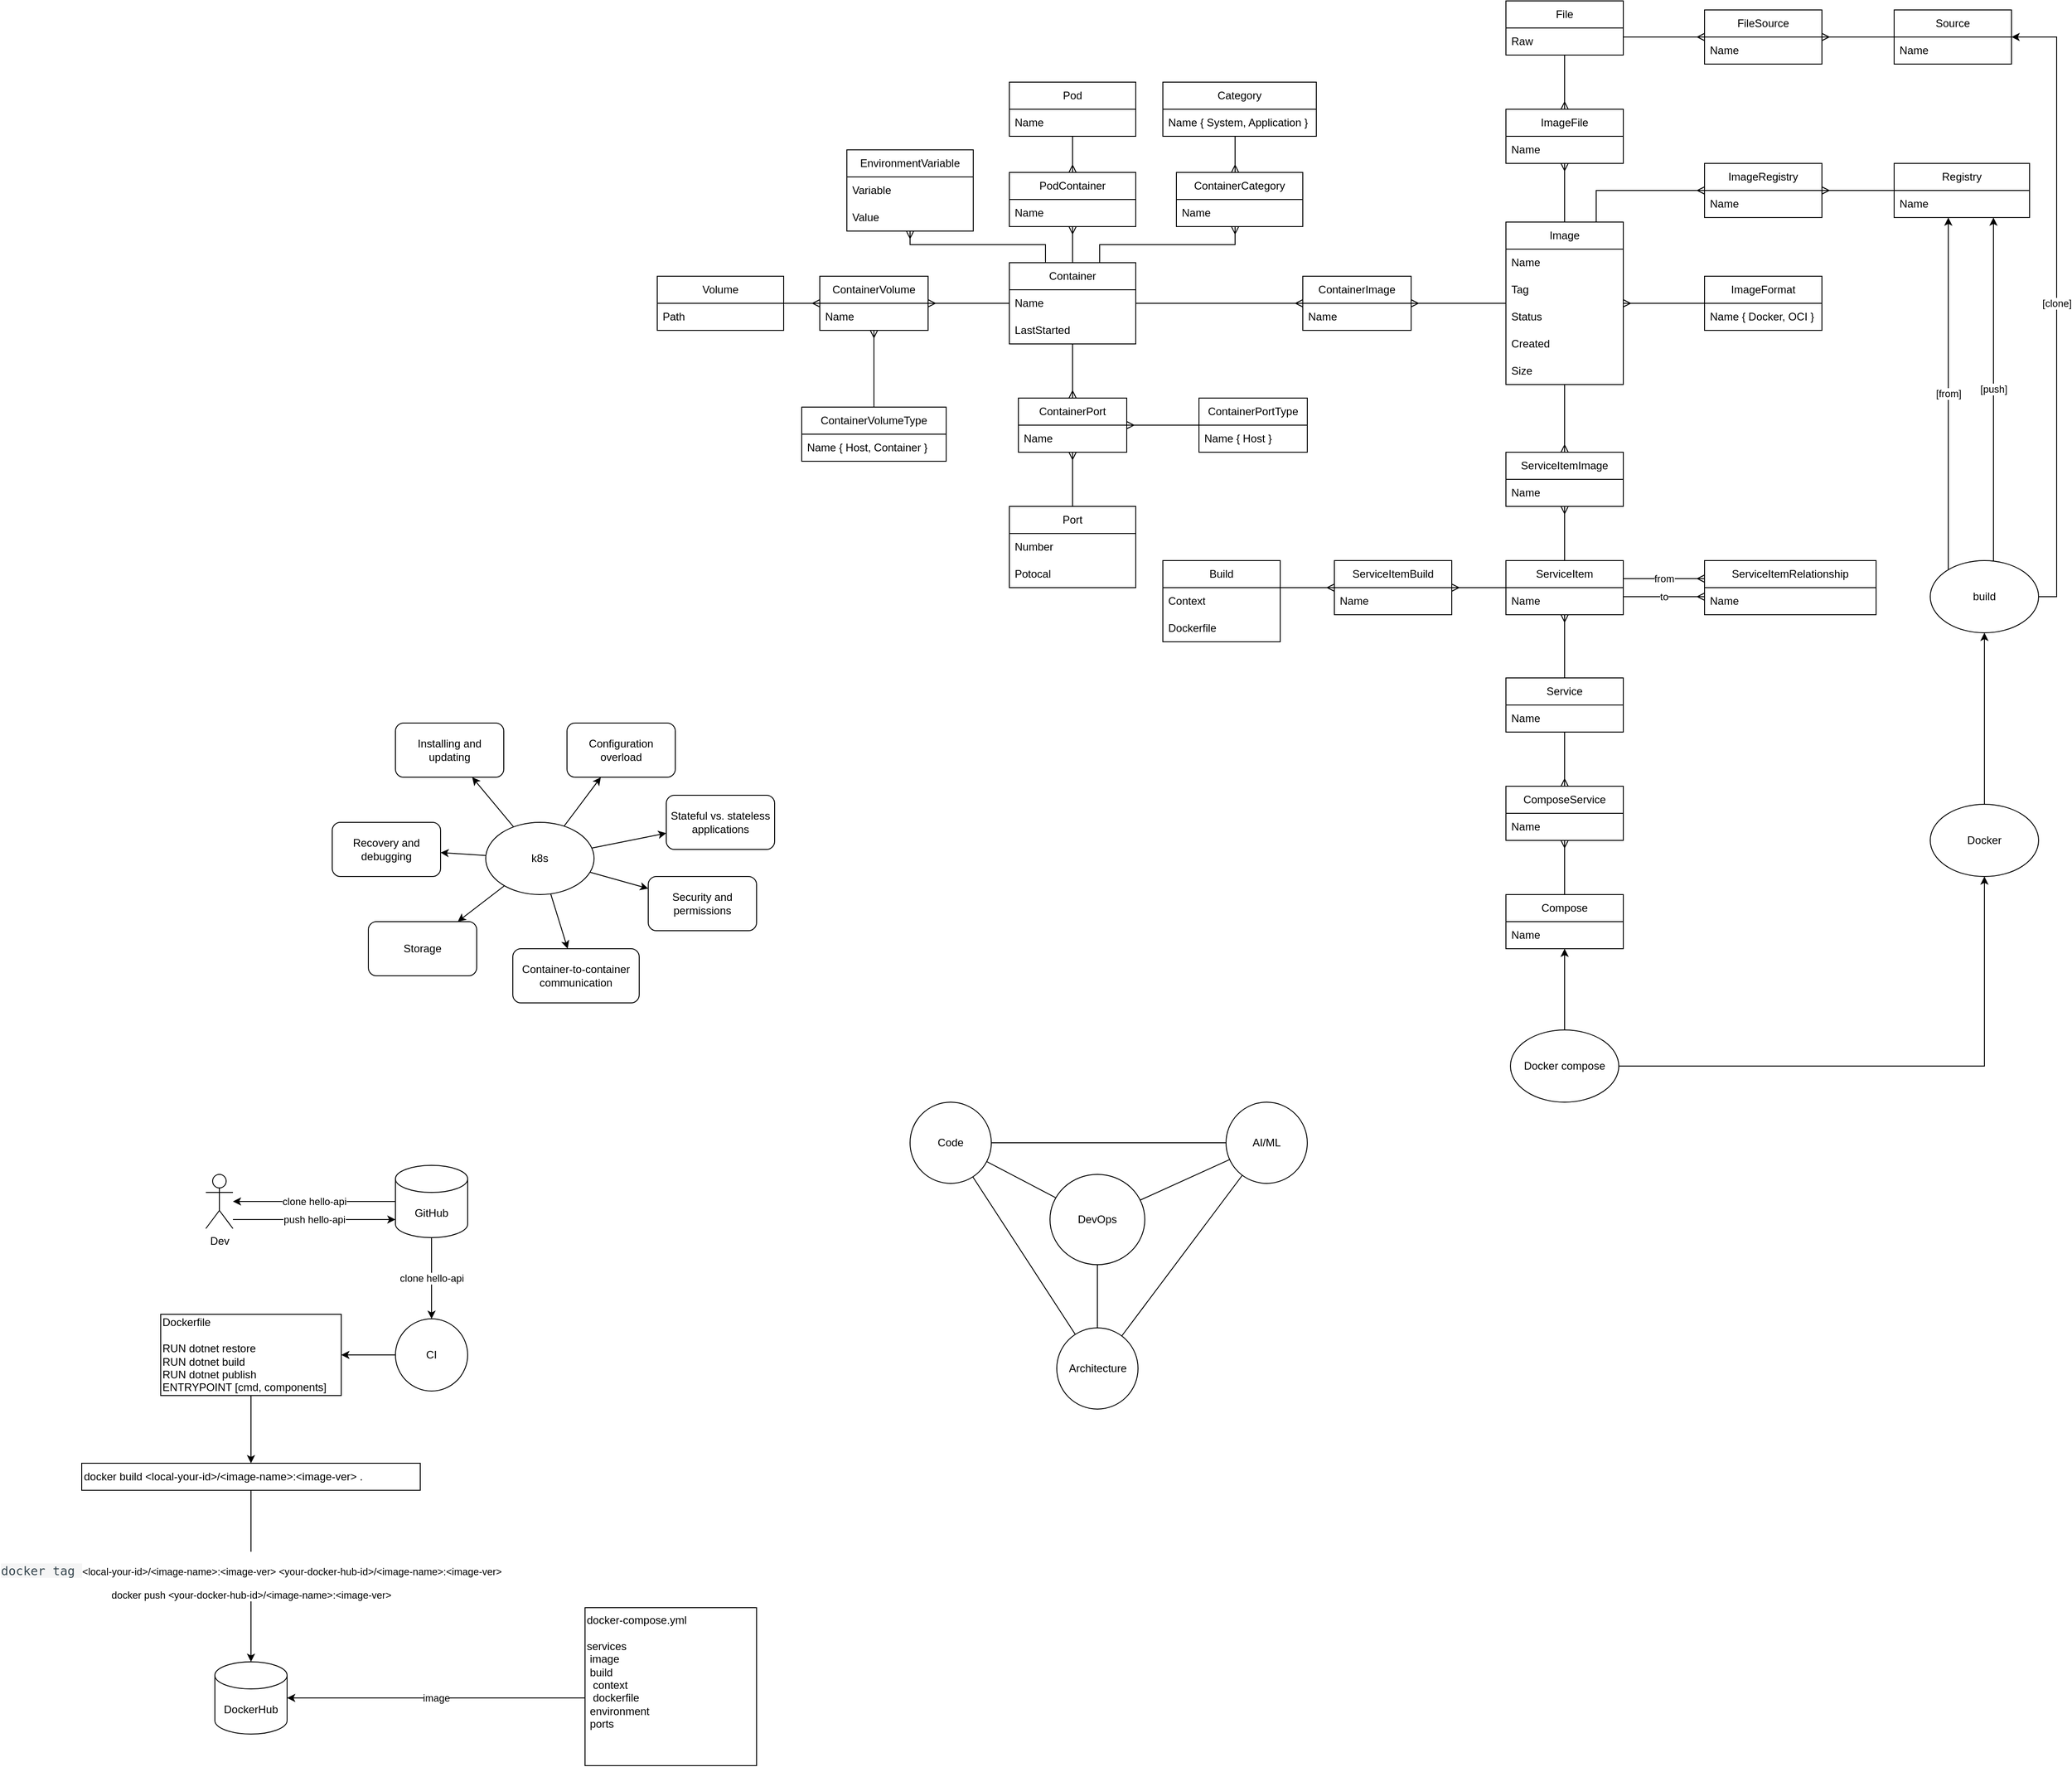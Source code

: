 <mxfile version="21.2.1" type="github">
  <diagram id="xQNse8xgCa5r1MksHwUH" name="หน้า-1">
    <mxGraphModel dx="3054" dy="723" grid="1" gridSize="10" guides="1" tooltips="1" connect="1" arrows="1" fold="1" page="1" pageScale="1" pageWidth="827" pageHeight="1169" math="0" shadow="0">
      <root>
        <mxCell id="0" />
        <mxCell id="1" parent="0" />
        <mxCell id="IYAs4d1nV_LzOTD07XO1-17" value="Pod" style="swimlane;fontStyle=0;childLayout=stackLayout;horizontal=1;startSize=30;horizontalStack=0;resizeParent=1;resizeParentMax=0;resizeLast=0;collapsible=1;marginBottom=0;whiteSpace=wrap;html=1;" parent="1" vertex="1">
          <mxGeometry x="240" y="100" width="140" height="60" as="geometry">
            <mxRectangle x="240" y="100" width="60" height="30" as="alternateBounds" />
          </mxGeometry>
        </mxCell>
        <mxCell id="IYAs4d1nV_LzOTD07XO1-18" value="Name" style="text;strokeColor=none;fillColor=none;align=left;verticalAlign=middle;spacingLeft=4;spacingRight=4;overflow=hidden;points=[[0,0.5],[1,0.5]];portConstraint=eastwest;rotatable=0;whiteSpace=wrap;html=1;" parent="IYAs4d1nV_LzOTD07XO1-17" vertex="1">
          <mxGeometry y="30" width="140" height="30" as="geometry" />
        </mxCell>
        <mxCell id="IYAs4d1nV_LzOTD07XO1-21" value="Container" style="swimlane;fontStyle=0;childLayout=stackLayout;horizontal=1;startSize=30;horizontalStack=0;resizeParent=1;resizeParentMax=0;resizeLast=0;collapsible=1;marginBottom=0;whiteSpace=wrap;html=1;" parent="1" vertex="1">
          <mxGeometry x="240" y="300" width="140" height="90" as="geometry" />
        </mxCell>
        <mxCell id="IYAs4d1nV_LzOTD07XO1-22" value="Name" style="text;strokeColor=none;fillColor=none;align=left;verticalAlign=middle;spacingLeft=4;spacingRight=4;overflow=hidden;points=[[0,0.5],[1,0.5]];portConstraint=eastwest;rotatable=0;whiteSpace=wrap;html=1;" parent="IYAs4d1nV_LzOTD07XO1-21" vertex="1">
          <mxGeometry y="30" width="140" height="30" as="geometry" />
        </mxCell>
        <mxCell id="IYAs4d1nV_LzOTD07XO1-46" value="LastStarted" style="text;strokeColor=none;fillColor=none;align=left;verticalAlign=middle;spacingLeft=4;spacingRight=4;overflow=hidden;points=[[0,0.5],[1,0.5]];portConstraint=eastwest;rotatable=0;whiteSpace=wrap;html=1;" parent="IYAs4d1nV_LzOTD07XO1-21" vertex="1">
          <mxGeometry y="60" width="140" height="30" as="geometry" />
        </mxCell>
        <mxCell id="IYAs4d1nV_LzOTD07XO1-26" value="Image" style="swimlane;fontStyle=0;childLayout=stackLayout;horizontal=1;startSize=30;horizontalStack=0;resizeParent=1;resizeParentMax=0;resizeLast=0;collapsible=1;marginBottom=0;whiteSpace=wrap;html=1;" parent="1" vertex="1">
          <mxGeometry x="790" y="255" width="130" height="180" as="geometry" />
        </mxCell>
        <mxCell id="IYAs4d1nV_LzOTD07XO1-27" value="Name" style="text;strokeColor=none;fillColor=none;align=left;verticalAlign=middle;spacingLeft=4;spacingRight=4;overflow=hidden;points=[[0,0.5],[1,0.5]];portConstraint=eastwest;rotatable=0;whiteSpace=wrap;html=1;" parent="IYAs4d1nV_LzOTD07XO1-26" vertex="1">
          <mxGeometry y="30" width="130" height="30" as="geometry" />
        </mxCell>
        <mxCell id="IYAs4d1nV_LzOTD07XO1-42" value="Tag" style="text;strokeColor=none;fillColor=none;align=left;verticalAlign=middle;spacingLeft=4;spacingRight=4;overflow=hidden;points=[[0,0.5],[1,0.5]];portConstraint=eastwest;rotatable=0;whiteSpace=wrap;html=1;" parent="IYAs4d1nV_LzOTD07XO1-26" vertex="1">
          <mxGeometry y="60" width="130" height="30" as="geometry" />
        </mxCell>
        <mxCell id="IYAs4d1nV_LzOTD07XO1-43" value="Status" style="text;strokeColor=none;fillColor=none;align=left;verticalAlign=middle;spacingLeft=4;spacingRight=4;overflow=hidden;points=[[0,0.5],[1,0.5]];portConstraint=eastwest;rotatable=0;whiteSpace=wrap;html=1;" parent="IYAs4d1nV_LzOTD07XO1-26" vertex="1">
          <mxGeometry y="90" width="130" height="30" as="geometry" />
        </mxCell>
        <mxCell id="IYAs4d1nV_LzOTD07XO1-44" value="Created" style="text;strokeColor=none;fillColor=none;align=left;verticalAlign=middle;spacingLeft=4;spacingRight=4;overflow=hidden;points=[[0,0.5],[1,0.5]];portConstraint=eastwest;rotatable=0;whiteSpace=wrap;html=1;" parent="IYAs4d1nV_LzOTD07XO1-26" vertex="1">
          <mxGeometry y="120" width="130" height="30" as="geometry" />
        </mxCell>
        <mxCell id="IYAs4d1nV_LzOTD07XO1-45" value="Size" style="text;strokeColor=none;fillColor=none;align=left;verticalAlign=middle;spacingLeft=4;spacingRight=4;overflow=hidden;points=[[0,0.5],[1,0.5]];portConstraint=eastwest;rotatable=0;whiteSpace=wrap;html=1;" parent="IYAs4d1nV_LzOTD07XO1-26" vertex="1">
          <mxGeometry y="150" width="130" height="30" as="geometry" />
        </mxCell>
        <mxCell id="IYAs4d1nV_LzOTD07XO1-35" style="edgeStyle=orthogonalEdgeStyle;rounded=0;orthogonalLoop=1;jettySize=auto;html=1;endArrow=none;endFill=0;startArrow=ERmany;startFill=0;" parent="1" source="IYAs4d1nV_LzOTD07XO1-32" target="IYAs4d1nV_LzOTD07XO1-17" edge="1">
          <mxGeometry relative="1" as="geometry" />
        </mxCell>
        <mxCell id="IYAs4d1nV_LzOTD07XO1-36" style="edgeStyle=orthogonalEdgeStyle;rounded=0;orthogonalLoop=1;jettySize=auto;html=1;endArrow=none;endFill=0;startArrow=ERmany;startFill=0;" parent="1" source="IYAs4d1nV_LzOTD07XO1-32" target="IYAs4d1nV_LzOTD07XO1-21" edge="1">
          <mxGeometry relative="1" as="geometry" />
        </mxCell>
        <mxCell id="IYAs4d1nV_LzOTD07XO1-32" value="PodContainer" style="swimlane;fontStyle=0;childLayout=stackLayout;horizontal=1;startSize=30;horizontalStack=0;resizeParent=1;resizeParentMax=0;resizeLast=0;collapsible=1;marginBottom=0;whiteSpace=wrap;html=1;" parent="1" vertex="1">
          <mxGeometry x="240" y="200" width="140" height="60" as="geometry">
            <mxRectangle x="240" y="100" width="60" height="30" as="alternateBounds" />
          </mxGeometry>
        </mxCell>
        <mxCell id="IYAs4d1nV_LzOTD07XO1-33" value="Name" style="text;strokeColor=none;fillColor=none;align=left;verticalAlign=middle;spacingLeft=4;spacingRight=4;overflow=hidden;points=[[0,0.5],[1,0.5]];portConstraint=eastwest;rotatable=0;whiteSpace=wrap;html=1;" parent="IYAs4d1nV_LzOTD07XO1-32" vertex="1">
          <mxGeometry y="30" width="140" height="30" as="geometry" />
        </mxCell>
        <mxCell id="IYAs4d1nV_LzOTD07XO1-39" style="edgeStyle=orthogonalEdgeStyle;rounded=0;orthogonalLoop=1;jettySize=auto;html=1;endArrow=none;endFill=0;startArrow=ERmany;startFill=0;" parent="1" source="IYAs4d1nV_LzOTD07XO1-37" target="IYAs4d1nV_LzOTD07XO1-21" edge="1">
          <mxGeometry relative="1" as="geometry" />
        </mxCell>
        <mxCell id="IYAs4d1nV_LzOTD07XO1-40" style="edgeStyle=orthogonalEdgeStyle;rounded=0;orthogonalLoop=1;jettySize=auto;html=1;endArrow=none;endFill=0;startArrow=ERmany;startFill=0;" parent="1" source="IYAs4d1nV_LzOTD07XO1-37" target="IYAs4d1nV_LzOTD07XO1-26" edge="1">
          <mxGeometry relative="1" as="geometry" />
        </mxCell>
        <mxCell id="IYAs4d1nV_LzOTD07XO1-37" value="ContainerImage" style="swimlane;fontStyle=0;childLayout=stackLayout;horizontal=1;startSize=30;horizontalStack=0;resizeParent=1;resizeParentMax=0;resizeLast=0;collapsible=1;marginBottom=0;whiteSpace=wrap;html=1;" parent="1" vertex="1">
          <mxGeometry x="565" y="315" width="120" height="60" as="geometry">
            <mxRectangle x="450" y="300" width="60" height="30" as="alternateBounds" />
          </mxGeometry>
        </mxCell>
        <mxCell id="IYAs4d1nV_LzOTD07XO1-38" value="Name" style="text;strokeColor=none;fillColor=none;align=left;verticalAlign=middle;spacingLeft=4;spacingRight=4;overflow=hidden;points=[[0,0.5],[1,0.5]];portConstraint=eastwest;rotatable=0;whiteSpace=wrap;html=1;" parent="IYAs4d1nV_LzOTD07XO1-37" vertex="1">
          <mxGeometry y="30" width="120" height="30" as="geometry" />
        </mxCell>
        <mxCell id="IYAs4d1nV_LzOTD07XO1-47" value="Port" style="swimlane;fontStyle=0;childLayout=stackLayout;horizontal=1;startSize=30;horizontalStack=0;resizeParent=1;resizeParentMax=0;resizeLast=0;collapsible=1;marginBottom=0;whiteSpace=wrap;html=1;" parent="1" vertex="1">
          <mxGeometry x="240" y="570" width="140" height="90" as="geometry" />
        </mxCell>
        <mxCell id="IYAs4d1nV_LzOTD07XO1-48" value="Number" style="text;strokeColor=none;fillColor=none;align=left;verticalAlign=middle;spacingLeft=4;spacingRight=4;overflow=hidden;points=[[0,0.5],[1,0.5]];portConstraint=eastwest;rotatable=0;whiteSpace=wrap;html=1;" parent="IYAs4d1nV_LzOTD07XO1-47" vertex="1">
          <mxGeometry y="30" width="140" height="30" as="geometry" />
        </mxCell>
        <mxCell id="IYAs4d1nV_LzOTD07XO1-54" value="Potocal" style="text;strokeColor=none;fillColor=none;align=left;verticalAlign=middle;spacingLeft=4;spacingRight=4;overflow=hidden;points=[[0,0.5],[1,0.5]];portConstraint=eastwest;rotatable=0;whiteSpace=wrap;html=1;" parent="IYAs4d1nV_LzOTD07XO1-47" vertex="1">
          <mxGeometry y="60" width="140" height="30" as="geometry" />
        </mxCell>
        <mxCell id="IYAs4d1nV_LzOTD07XO1-50" value="ContainerPort" style="swimlane;fontStyle=0;childLayout=stackLayout;horizontal=1;startSize=30;horizontalStack=0;resizeParent=1;resizeParentMax=0;resizeLast=0;collapsible=1;marginBottom=0;whiteSpace=wrap;html=1;" parent="1" vertex="1">
          <mxGeometry x="250" y="450" width="120" height="60" as="geometry">
            <mxRectangle x="450" y="300" width="60" height="30" as="alternateBounds" />
          </mxGeometry>
        </mxCell>
        <mxCell id="IYAs4d1nV_LzOTD07XO1-51" value="Name" style="text;strokeColor=none;fillColor=none;align=left;verticalAlign=middle;spacingLeft=4;spacingRight=4;overflow=hidden;points=[[0,0.5],[1,0.5]];portConstraint=eastwest;rotatable=0;whiteSpace=wrap;html=1;" parent="IYAs4d1nV_LzOTD07XO1-50" vertex="1">
          <mxGeometry y="30" width="120" height="30" as="geometry" />
        </mxCell>
        <mxCell id="IYAs4d1nV_LzOTD07XO1-52" style="edgeStyle=orthogonalEdgeStyle;rounded=0;orthogonalLoop=1;jettySize=auto;html=1;endArrow=none;endFill=0;startArrow=ERmany;startFill=0;exitX=0.5;exitY=0;exitDx=0;exitDy=0;" parent="1" source="IYAs4d1nV_LzOTD07XO1-50" target="IYAs4d1nV_LzOTD07XO1-21" edge="1">
          <mxGeometry relative="1" as="geometry">
            <mxPoint x="460" y="340" as="sourcePoint" />
            <mxPoint x="390" y="355" as="targetPoint" />
          </mxGeometry>
        </mxCell>
        <mxCell id="IYAs4d1nV_LzOTD07XO1-53" style="edgeStyle=orthogonalEdgeStyle;rounded=0;orthogonalLoop=1;jettySize=auto;html=1;endArrow=none;endFill=0;startArrow=ERmany;startFill=0;" parent="1" source="IYAs4d1nV_LzOTD07XO1-50" target="IYAs4d1nV_LzOTD07XO1-47" edge="1">
          <mxGeometry relative="1" as="geometry">
            <mxPoint x="320" y="460" as="sourcePoint" />
            <mxPoint x="320" y="400" as="targetPoint" />
          </mxGeometry>
        </mxCell>
        <mxCell id="IYAs4d1nV_LzOTD07XO1-55" value="ContainerPortType" style="swimlane;fontStyle=0;childLayout=stackLayout;horizontal=1;startSize=30;horizontalStack=0;resizeParent=1;resizeParentMax=0;resizeLast=0;collapsible=1;marginBottom=0;whiteSpace=wrap;html=1;" parent="1" vertex="1">
          <mxGeometry x="450" y="450" width="120" height="60" as="geometry">
            <mxRectangle x="450" y="300" width="60" height="30" as="alternateBounds" />
          </mxGeometry>
        </mxCell>
        <mxCell id="IYAs4d1nV_LzOTD07XO1-56" value="Name { Host }" style="text;strokeColor=none;fillColor=none;align=left;verticalAlign=middle;spacingLeft=4;spacingRight=4;overflow=hidden;points=[[0,0.5],[1,0.5]];portConstraint=eastwest;rotatable=0;whiteSpace=wrap;html=1;" parent="IYAs4d1nV_LzOTD07XO1-55" vertex="1">
          <mxGeometry y="30" width="120" height="30" as="geometry" />
        </mxCell>
        <mxCell id="IYAs4d1nV_LzOTD07XO1-57" style="edgeStyle=orthogonalEdgeStyle;rounded=0;orthogonalLoop=1;jettySize=auto;html=1;endArrow=none;endFill=0;startArrow=ERmany;startFill=0;" parent="1" source="IYAs4d1nV_LzOTD07XO1-50" target="IYAs4d1nV_LzOTD07XO1-55" edge="1">
          <mxGeometry relative="1" as="geometry">
            <mxPoint x="320" y="460" as="sourcePoint" />
            <mxPoint x="320" y="400" as="targetPoint" />
          </mxGeometry>
        </mxCell>
        <mxCell id="IYAs4d1nV_LzOTD07XO1-58" value="Volume" style="swimlane;fontStyle=0;childLayout=stackLayout;horizontal=1;startSize=30;horizontalStack=0;resizeParent=1;resizeParentMax=0;resizeLast=0;collapsible=1;marginBottom=0;whiteSpace=wrap;html=1;" parent="1" vertex="1">
          <mxGeometry x="-150" y="315" width="140" height="60" as="geometry" />
        </mxCell>
        <mxCell id="IYAs4d1nV_LzOTD07XO1-59" value="Path" style="text;strokeColor=none;fillColor=none;align=left;verticalAlign=middle;spacingLeft=4;spacingRight=4;overflow=hidden;points=[[0,0.5],[1,0.5]];portConstraint=eastwest;rotatable=0;whiteSpace=wrap;html=1;" parent="IYAs4d1nV_LzOTD07XO1-58" vertex="1">
          <mxGeometry y="30" width="140" height="30" as="geometry" />
        </mxCell>
        <mxCell id="IYAs4d1nV_LzOTD07XO1-61" value="ContainerVolume" style="swimlane;fontStyle=0;childLayout=stackLayout;horizontal=1;startSize=30;horizontalStack=0;resizeParent=1;resizeParentMax=0;resizeLast=0;collapsible=1;marginBottom=0;whiteSpace=wrap;html=1;" parent="1" vertex="1">
          <mxGeometry x="30" y="315" width="120" height="60" as="geometry">
            <mxRectangle x="450" y="300" width="60" height="30" as="alternateBounds" />
          </mxGeometry>
        </mxCell>
        <mxCell id="IYAs4d1nV_LzOTD07XO1-62" value="Name" style="text;strokeColor=none;fillColor=none;align=left;verticalAlign=middle;spacingLeft=4;spacingRight=4;overflow=hidden;points=[[0,0.5],[1,0.5]];portConstraint=eastwest;rotatable=0;whiteSpace=wrap;html=1;" parent="IYAs4d1nV_LzOTD07XO1-61" vertex="1">
          <mxGeometry y="30" width="120" height="30" as="geometry" />
        </mxCell>
        <mxCell id="IYAs4d1nV_LzOTD07XO1-63" style="edgeStyle=orthogonalEdgeStyle;rounded=0;orthogonalLoop=1;jettySize=auto;html=1;endArrow=none;endFill=0;startArrow=ERmany;startFill=0;" parent="1" source="IYAs4d1nV_LzOTD07XO1-61" target="IYAs4d1nV_LzOTD07XO1-21" edge="1">
          <mxGeometry relative="1" as="geometry">
            <mxPoint x="320" y="460" as="sourcePoint" />
            <mxPoint x="320" y="400" as="targetPoint" />
          </mxGeometry>
        </mxCell>
        <mxCell id="IYAs4d1nV_LzOTD07XO1-64" style="edgeStyle=orthogonalEdgeStyle;rounded=0;orthogonalLoop=1;jettySize=auto;html=1;endArrow=none;endFill=0;startArrow=ERmany;startFill=0;" parent="1" source="IYAs4d1nV_LzOTD07XO1-61" target="IYAs4d1nV_LzOTD07XO1-58" edge="1">
          <mxGeometry relative="1" as="geometry">
            <mxPoint x="160" y="355" as="sourcePoint" />
            <mxPoint x="250" y="355" as="targetPoint" />
          </mxGeometry>
        </mxCell>
        <mxCell id="IYAs4d1nV_LzOTD07XO1-65" value="ContainerVolumeType" style="swimlane;fontStyle=0;childLayout=stackLayout;horizontal=1;startSize=30;horizontalStack=0;resizeParent=1;resizeParentMax=0;resizeLast=0;collapsible=1;marginBottom=0;whiteSpace=wrap;html=1;" parent="1" vertex="1">
          <mxGeometry x="10" y="460" width="160" height="60" as="geometry">
            <mxRectangle x="450" y="300" width="60" height="30" as="alternateBounds" />
          </mxGeometry>
        </mxCell>
        <mxCell id="IYAs4d1nV_LzOTD07XO1-66" value="Name { Host, Container }" style="text;strokeColor=none;fillColor=none;align=left;verticalAlign=middle;spacingLeft=4;spacingRight=4;overflow=hidden;points=[[0,0.5],[1,0.5]];portConstraint=eastwest;rotatable=0;whiteSpace=wrap;html=1;" parent="IYAs4d1nV_LzOTD07XO1-65" vertex="1">
          <mxGeometry y="30" width="160" height="30" as="geometry" />
        </mxCell>
        <mxCell id="IYAs4d1nV_LzOTD07XO1-67" style="edgeStyle=orthogonalEdgeStyle;rounded=0;orthogonalLoop=1;jettySize=auto;html=1;endArrow=none;endFill=0;startArrow=ERmany;startFill=0;" parent="1" source="IYAs4d1nV_LzOTD07XO1-61" target="IYAs4d1nV_LzOTD07XO1-65" edge="1">
          <mxGeometry relative="1" as="geometry">
            <mxPoint x="160" y="355" as="sourcePoint" />
            <mxPoint x="250" y="355" as="targetPoint" />
          </mxGeometry>
        </mxCell>
        <mxCell id="IYAs4d1nV_LzOTD07XO1-68" value="EnvironmentVariable" style="swimlane;fontStyle=0;childLayout=stackLayout;horizontal=1;startSize=30;horizontalStack=0;resizeParent=1;resizeParentMax=0;resizeLast=0;collapsible=1;marginBottom=0;whiteSpace=wrap;html=1;" parent="1" vertex="1">
          <mxGeometry x="60" y="175" width="140" height="90" as="geometry" />
        </mxCell>
        <mxCell id="IYAs4d1nV_LzOTD07XO1-69" value="Variable" style="text;strokeColor=none;fillColor=none;align=left;verticalAlign=middle;spacingLeft=4;spacingRight=4;overflow=hidden;points=[[0,0.5],[1,0.5]];portConstraint=eastwest;rotatable=0;whiteSpace=wrap;html=1;" parent="IYAs4d1nV_LzOTD07XO1-68" vertex="1">
          <mxGeometry y="30" width="140" height="30" as="geometry" />
        </mxCell>
        <mxCell id="IYAs4d1nV_LzOTD07XO1-70" value="Value" style="text;strokeColor=none;fillColor=none;align=left;verticalAlign=middle;spacingLeft=4;spacingRight=4;overflow=hidden;points=[[0,0.5],[1,0.5]];portConstraint=eastwest;rotatable=0;whiteSpace=wrap;html=1;" parent="IYAs4d1nV_LzOTD07XO1-68" vertex="1">
          <mxGeometry y="60" width="140" height="30" as="geometry" />
        </mxCell>
        <mxCell id="IYAs4d1nV_LzOTD07XO1-71" style="edgeStyle=orthogonalEdgeStyle;rounded=0;orthogonalLoop=1;jettySize=auto;html=1;endArrow=none;endFill=0;startArrow=ERmany;startFill=0;" parent="1" source="IYAs4d1nV_LzOTD07XO1-68" target="IYAs4d1nV_LzOTD07XO1-21" edge="1">
          <mxGeometry relative="1" as="geometry">
            <mxPoint x="40" y="355" as="sourcePoint" />
            <mxPoint x="-20" y="355" as="targetPoint" />
            <Array as="points">
              <mxPoint x="130" y="280" />
              <mxPoint x="280" y="280" />
            </Array>
          </mxGeometry>
        </mxCell>
        <mxCell id="IYAs4d1nV_LzOTD07XO1-72" value="ImageFormat" style="swimlane;fontStyle=0;childLayout=stackLayout;horizontal=1;startSize=30;horizontalStack=0;resizeParent=1;resizeParentMax=0;resizeLast=0;collapsible=1;marginBottom=0;whiteSpace=wrap;html=1;" parent="1" vertex="1">
          <mxGeometry x="1010" y="315" width="130" height="60" as="geometry" />
        </mxCell>
        <mxCell id="IYAs4d1nV_LzOTD07XO1-73" value="Name { Docker, OCI }" style="text;strokeColor=none;fillColor=none;align=left;verticalAlign=middle;spacingLeft=4;spacingRight=4;overflow=hidden;points=[[0,0.5],[1,0.5]];portConstraint=eastwest;rotatable=0;whiteSpace=wrap;html=1;" parent="IYAs4d1nV_LzOTD07XO1-72" vertex="1">
          <mxGeometry y="30" width="130" height="30" as="geometry" />
        </mxCell>
        <mxCell id="IYAs4d1nV_LzOTD07XO1-78" style="edgeStyle=orthogonalEdgeStyle;rounded=0;orthogonalLoop=1;jettySize=auto;html=1;endArrow=none;endFill=0;startArrow=ERmany;startFill=0;" parent="1" source="IYAs4d1nV_LzOTD07XO1-26" target="IYAs4d1nV_LzOTD07XO1-72" edge="1">
          <mxGeometry relative="1" as="geometry">
            <mxPoint x="730" y="355" as="sourcePoint" />
            <mxPoint x="830" y="355" as="targetPoint" />
          </mxGeometry>
        </mxCell>
        <mxCell id="IYAs4d1nV_LzOTD07XO1-79" value="File" style="swimlane;fontStyle=0;childLayout=stackLayout;horizontal=1;startSize=30;horizontalStack=0;resizeParent=1;resizeParentMax=0;resizeLast=0;collapsible=1;marginBottom=0;whiteSpace=wrap;html=1;" parent="1" vertex="1">
          <mxGeometry x="790" y="10" width="130" height="60" as="geometry" />
        </mxCell>
        <mxCell id="IYAs4d1nV_LzOTD07XO1-80" value="Raw" style="text;strokeColor=none;fillColor=none;align=left;verticalAlign=middle;spacingLeft=4;spacingRight=4;overflow=hidden;points=[[0,0.5],[1,0.5]];portConstraint=eastwest;rotatable=0;whiteSpace=wrap;html=1;" parent="IYAs4d1nV_LzOTD07XO1-79" vertex="1">
          <mxGeometry y="30" width="130" height="30" as="geometry" />
        </mxCell>
        <mxCell id="IYAs4d1nV_LzOTD07XO1-85" value="ImageFile" style="swimlane;fontStyle=0;childLayout=stackLayout;horizontal=1;startSize=30;horizontalStack=0;resizeParent=1;resizeParentMax=0;resizeLast=0;collapsible=1;marginBottom=0;whiteSpace=wrap;html=1;" parent="1" vertex="1">
          <mxGeometry x="790" y="130" width="130" height="60" as="geometry" />
        </mxCell>
        <mxCell id="IYAs4d1nV_LzOTD07XO1-86" value="Name" style="text;strokeColor=none;fillColor=none;align=left;verticalAlign=middle;spacingLeft=4;spacingRight=4;overflow=hidden;points=[[0,0.5],[1,0.5]];portConstraint=eastwest;rotatable=0;whiteSpace=wrap;html=1;" parent="IYAs4d1nV_LzOTD07XO1-85" vertex="1">
          <mxGeometry y="30" width="130" height="30" as="geometry" />
        </mxCell>
        <mxCell id="IYAs4d1nV_LzOTD07XO1-87" style="edgeStyle=orthogonalEdgeStyle;rounded=0;orthogonalLoop=1;jettySize=auto;html=1;endArrow=none;endFill=0;startArrow=ERmany;startFill=0;" parent="1" source="IYAs4d1nV_LzOTD07XO1-85" target="IYAs4d1nV_LzOTD07XO1-26" edge="1">
          <mxGeometry relative="1" as="geometry">
            <mxPoint x="930" y="355" as="sourcePoint" />
            <mxPoint x="1020" y="355" as="targetPoint" />
          </mxGeometry>
        </mxCell>
        <mxCell id="IYAs4d1nV_LzOTD07XO1-89" style="edgeStyle=orthogonalEdgeStyle;rounded=0;orthogonalLoop=1;jettySize=auto;html=1;endArrow=none;endFill=0;startArrow=ERmany;startFill=0;" parent="1" source="IYAs4d1nV_LzOTD07XO1-85" target="IYAs4d1nV_LzOTD07XO1-79" edge="1">
          <mxGeometry relative="1" as="geometry">
            <mxPoint x="865" y="200" as="sourcePoint" />
            <mxPoint x="865" y="265" as="targetPoint" />
          </mxGeometry>
        </mxCell>
        <mxCell id="IYAs4d1nV_LzOTD07XO1-90" value="Registry" style="swimlane;fontStyle=0;childLayout=stackLayout;horizontal=1;startSize=30;horizontalStack=0;resizeParent=1;resizeParentMax=0;resizeLast=0;collapsible=1;marginBottom=0;whiteSpace=wrap;html=1;" parent="1" vertex="1">
          <mxGeometry x="1220" y="190" width="150" height="60" as="geometry" />
        </mxCell>
        <mxCell id="IYAs4d1nV_LzOTD07XO1-91" value="Name" style="text;strokeColor=none;fillColor=none;align=left;verticalAlign=middle;spacingLeft=4;spacingRight=4;overflow=hidden;points=[[0,0.5],[1,0.5]];portConstraint=eastwest;rotatable=0;whiteSpace=wrap;html=1;" parent="IYAs4d1nV_LzOTD07XO1-90" vertex="1">
          <mxGeometry y="30" width="150" height="30" as="geometry" />
        </mxCell>
        <mxCell id="IYAs4d1nV_LzOTD07XO1-96" value="ImageRegistry" style="swimlane;fontStyle=0;childLayout=stackLayout;horizontal=1;startSize=30;horizontalStack=0;resizeParent=1;resizeParentMax=0;resizeLast=0;collapsible=1;marginBottom=0;whiteSpace=wrap;html=1;" parent="1" vertex="1">
          <mxGeometry x="1010" y="190" width="130" height="60" as="geometry" />
        </mxCell>
        <mxCell id="IYAs4d1nV_LzOTD07XO1-97" value="Name" style="text;strokeColor=none;fillColor=none;align=left;verticalAlign=middle;spacingLeft=4;spacingRight=4;overflow=hidden;points=[[0,0.5],[1,0.5]];portConstraint=eastwest;rotatable=0;whiteSpace=wrap;html=1;" parent="IYAs4d1nV_LzOTD07XO1-96" vertex="1">
          <mxGeometry y="30" width="130" height="30" as="geometry" />
        </mxCell>
        <mxCell id="IYAs4d1nV_LzOTD07XO1-98" style="edgeStyle=orthogonalEdgeStyle;rounded=0;orthogonalLoop=1;jettySize=auto;html=1;endArrow=none;endFill=0;startArrow=ERmany;startFill=0;" parent="1" source="IYAs4d1nV_LzOTD07XO1-96" target="IYAs4d1nV_LzOTD07XO1-26" edge="1">
          <mxGeometry relative="1" as="geometry">
            <mxPoint x="865" y="200" as="sourcePoint" />
            <mxPoint x="865" y="265" as="targetPoint" />
            <Array as="points">
              <mxPoint x="890" y="220" />
            </Array>
          </mxGeometry>
        </mxCell>
        <mxCell id="IYAs4d1nV_LzOTD07XO1-99" style="edgeStyle=orthogonalEdgeStyle;rounded=0;orthogonalLoop=1;jettySize=auto;html=1;endArrow=none;endFill=0;startArrow=ERmany;startFill=0;" parent="1" source="IYAs4d1nV_LzOTD07XO1-96" target="IYAs4d1nV_LzOTD07XO1-90" edge="1">
          <mxGeometry relative="1" as="geometry">
            <mxPoint x="1050" y="230" as="sourcePoint" />
            <mxPoint x="900" y="265" as="targetPoint" />
            <Array as="points">
              <mxPoint x="1240" y="220" />
              <mxPoint x="1240" y="220" />
            </Array>
          </mxGeometry>
        </mxCell>
        <mxCell id="IYAs4d1nV_LzOTD07XO1-100" value="Category" style="swimlane;fontStyle=0;childLayout=stackLayout;horizontal=1;startSize=30;horizontalStack=0;resizeParent=1;resizeParentMax=0;resizeLast=0;collapsible=1;marginBottom=0;whiteSpace=wrap;html=1;" parent="1" vertex="1">
          <mxGeometry x="410" y="100" width="170" height="60" as="geometry">
            <mxRectangle x="240" y="100" width="60" height="30" as="alternateBounds" />
          </mxGeometry>
        </mxCell>
        <mxCell id="IYAs4d1nV_LzOTD07XO1-101" value="Name { System, Application }" style="text;strokeColor=none;fillColor=none;align=left;verticalAlign=middle;spacingLeft=4;spacingRight=4;overflow=hidden;points=[[0,0.5],[1,0.5]];portConstraint=eastwest;rotatable=0;whiteSpace=wrap;html=1;" parent="IYAs4d1nV_LzOTD07XO1-100" vertex="1">
          <mxGeometry y="30" width="170" height="30" as="geometry" />
        </mxCell>
        <mxCell id="IYAs4d1nV_LzOTD07XO1-102" value="ContainerCategory" style="swimlane;fontStyle=0;childLayout=stackLayout;horizontal=1;startSize=30;horizontalStack=0;resizeParent=1;resizeParentMax=0;resizeLast=0;collapsible=1;marginBottom=0;whiteSpace=wrap;html=1;" parent="1" vertex="1">
          <mxGeometry x="425" y="200" width="140" height="60" as="geometry">
            <mxRectangle x="240" y="100" width="60" height="30" as="alternateBounds" />
          </mxGeometry>
        </mxCell>
        <mxCell id="IYAs4d1nV_LzOTD07XO1-103" value="Name" style="text;strokeColor=none;fillColor=none;align=left;verticalAlign=middle;spacingLeft=4;spacingRight=4;overflow=hidden;points=[[0,0.5],[1,0.5]];portConstraint=eastwest;rotatable=0;whiteSpace=wrap;html=1;" parent="IYAs4d1nV_LzOTD07XO1-102" vertex="1">
          <mxGeometry y="30" width="140" height="30" as="geometry" />
        </mxCell>
        <mxCell id="IYAs4d1nV_LzOTD07XO1-104" style="edgeStyle=orthogonalEdgeStyle;rounded=0;orthogonalLoop=1;jettySize=auto;html=1;endArrow=none;endFill=0;startArrow=ERmany;startFill=0;" parent="1" source="IYAs4d1nV_LzOTD07XO1-102" target="IYAs4d1nV_LzOTD07XO1-100" edge="1">
          <mxGeometry relative="1" as="geometry">
            <mxPoint x="725" y="140" as="sourcePoint" />
            <mxPoint x="725" y="80" as="targetPoint" />
            <Array as="points">
              <mxPoint x="490" y="180" />
              <mxPoint x="490" y="180" />
            </Array>
          </mxGeometry>
        </mxCell>
        <mxCell id="IYAs4d1nV_LzOTD07XO1-105" style="edgeStyle=orthogonalEdgeStyle;rounded=0;orthogonalLoop=1;jettySize=auto;html=1;endArrow=none;endFill=0;startArrow=ERmany;startFill=0;" parent="1" source="IYAs4d1nV_LzOTD07XO1-102" target="IYAs4d1nV_LzOTD07XO1-21" edge="1">
          <mxGeometry relative="1" as="geometry">
            <mxPoint x="520" y="200" as="sourcePoint" />
            <mxPoint x="520" y="100" as="targetPoint" />
            <Array as="points">
              <mxPoint x="490" y="280" />
              <mxPoint x="340" y="280" />
            </Array>
          </mxGeometry>
        </mxCell>
        <mxCell id="IYAs4d1nV_LzOTD07XO1-109" value="[push]" style="edgeStyle=orthogonalEdgeStyle;rounded=0;orthogonalLoop=1;jettySize=auto;html=1;" parent="1" source="IYAs4d1nV_LzOTD07XO1-108" target="IYAs4d1nV_LzOTD07XO1-90" edge="1">
          <mxGeometry relative="1" as="geometry">
            <Array as="points">
              <mxPoint x="1330" y="380" />
              <mxPoint x="1330" y="380" />
            </Array>
          </mxGeometry>
        </mxCell>
        <mxCell id="IYAs4d1nV_LzOTD07XO1-110" value="[from]" style="edgeStyle=orthogonalEdgeStyle;rounded=0;orthogonalLoop=1;jettySize=auto;html=1;" parent="1" source="IYAs4d1nV_LzOTD07XO1-108" target="IYAs4d1nV_LzOTD07XO1-90" edge="1">
          <mxGeometry relative="1" as="geometry">
            <Array as="points">
              <mxPoint x="1280" y="390" />
              <mxPoint x="1280" y="390" />
            </Array>
          </mxGeometry>
        </mxCell>
        <mxCell id="IYAs4d1nV_LzOTD07XO1-111" value="[clone]" style="edgeStyle=orthogonalEdgeStyle;rounded=0;orthogonalLoop=1;jettySize=auto;html=1;" parent="1" source="IYAs4d1nV_LzOTD07XO1-108" target="IYAs4d1nV_LzOTD07XO1-114" edge="1">
          <mxGeometry relative="1" as="geometry">
            <Array as="points">
              <mxPoint x="1400" y="50" />
            </Array>
          </mxGeometry>
        </mxCell>
        <mxCell id="IYAs4d1nV_LzOTD07XO1-108" value="build" style="ellipse;whiteSpace=wrap;html=1;" parent="1" vertex="1">
          <mxGeometry x="1260" y="630" width="120" height="80" as="geometry" />
        </mxCell>
        <mxCell id="IYAs4d1nV_LzOTD07XO1-113" style="edgeStyle=orthogonalEdgeStyle;rounded=0;orthogonalLoop=1;jettySize=auto;html=1;" parent="1" source="IYAs4d1nV_LzOTD07XO1-112" target="IYAs4d1nV_LzOTD07XO1-108" edge="1">
          <mxGeometry relative="1" as="geometry">
            <Array as="points">
              <mxPoint x="1320" y="810" />
              <mxPoint x="1320" y="810" />
            </Array>
          </mxGeometry>
        </mxCell>
        <mxCell id="IYAs4d1nV_LzOTD07XO1-112" value="Docker" style="ellipse;whiteSpace=wrap;html=1;" parent="1" vertex="1">
          <mxGeometry x="1260" y="900" width="120" height="80" as="geometry" />
        </mxCell>
        <mxCell id="IYAs4d1nV_LzOTD07XO1-114" value="Source" style="swimlane;fontStyle=0;childLayout=stackLayout;horizontal=1;startSize=30;horizontalStack=0;resizeParent=1;resizeParentMax=0;resizeLast=0;collapsible=1;marginBottom=0;whiteSpace=wrap;html=1;" parent="1" vertex="1">
          <mxGeometry x="1220" y="20" width="130" height="60" as="geometry" />
        </mxCell>
        <mxCell id="IYAs4d1nV_LzOTD07XO1-115" value="Name" style="text;strokeColor=none;fillColor=none;align=left;verticalAlign=middle;spacingLeft=4;spacingRight=4;overflow=hidden;points=[[0,0.5],[1,0.5]];portConstraint=eastwest;rotatable=0;whiteSpace=wrap;html=1;" parent="IYAs4d1nV_LzOTD07XO1-114" vertex="1">
          <mxGeometry y="30" width="130" height="30" as="geometry" />
        </mxCell>
        <mxCell id="IYAs4d1nV_LzOTD07XO1-116" value="FileSource" style="swimlane;fontStyle=0;childLayout=stackLayout;horizontal=1;startSize=30;horizontalStack=0;resizeParent=1;resizeParentMax=0;resizeLast=0;collapsible=1;marginBottom=0;whiteSpace=wrap;html=1;" parent="1" vertex="1">
          <mxGeometry x="1010" y="20" width="130" height="60" as="geometry" />
        </mxCell>
        <mxCell id="IYAs4d1nV_LzOTD07XO1-117" value="Name" style="text;strokeColor=none;fillColor=none;align=left;verticalAlign=middle;spacingLeft=4;spacingRight=4;overflow=hidden;points=[[0,0.5],[1,0.5]];portConstraint=eastwest;rotatable=0;whiteSpace=wrap;html=1;" parent="IYAs4d1nV_LzOTD07XO1-116" vertex="1">
          <mxGeometry y="30" width="130" height="30" as="geometry" />
        </mxCell>
        <mxCell id="IYAs4d1nV_LzOTD07XO1-118" style="edgeStyle=orthogonalEdgeStyle;rounded=0;orthogonalLoop=1;jettySize=auto;html=1;endArrow=none;endFill=0;startArrow=ERmany;startFill=0;" parent="1" source="IYAs4d1nV_LzOTD07XO1-116" target="IYAs4d1nV_LzOTD07XO1-114" edge="1">
          <mxGeometry relative="1" as="geometry">
            <mxPoint x="1180" y="230" as="sourcePoint" />
            <mxPoint x="1270" y="230" as="targetPoint" />
            <Array as="points">
              <mxPoint x="1220" y="50" />
              <mxPoint x="1220" y="50" />
            </Array>
          </mxGeometry>
        </mxCell>
        <mxCell id="IYAs4d1nV_LzOTD07XO1-119" style="edgeStyle=orthogonalEdgeStyle;rounded=0;orthogonalLoop=1;jettySize=auto;html=1;endArrow=none;endFill=0;startArrow=ERmany;startFill=0;" parent="1" source="IYAs4d1nV_LzOTD07XO1-116" target="IYAs4d1nV_LzOTD07XO1-79" edge="1">
          <mxGeometry relative="1" as="geometry">
            <mxPoint x="1170" y="80" as="sourcePoint" />
            <mxPoint x="1270" y="80" as="targetPoint" />
            <Array as="points">
              <mxPoint x="980" y="50" />
              <mxPoint x="980" y="50" />
            </Array>
          </mxGeometry>
        </mxCell>
        <mxCell id="D4TIQq5gjR-vQWRy2sLY-1" value="Service" style="swimlane;fontStyle=0;childLayout=stackLayout;horizontal=1;startSize=30;horizontalStack=0;resizeParent=1;resizeParentMax=0;resizeLast=0;collapsible=1;marginBottom=0;whiteSpace=wrap;html=1;" parent="1" vertex="1">
          <mxGeometry x="790" y="760" width="130" height="60" as="geometry" />
        </mxCell>
        <mxCell id="D4TIQq5gjR-vQWRy2sLY-2" value="Name" style="text;strokeColor=none;fillColor=none;align=left;verticalAlign=middle;spacingLeft=4;spacingRight=4;overflow=hidden;points=[[0,0.5],[1,0.5]];portConstraint=eastwest;rotatable=0;whiteSpace=wrap;html=1;" parent="D4TIQq5gjR-vQWRy2sLY-1" vertex="1">
          <mxGeometry y="30" width="130" height="30" as="geometry" />
        </mxCell>
        <mxCell id="D4TIQq5gjR-vQWRy2sLY-7" value="ServiceItem" style="swimlane;fontStyle=0;childLayout=stackLayout;horizontal=1;startSize=30;horizontalStack=0;resizeParent=1;resizeParentMax=0;resizeLast=0;collapsible=1;marginBottom=0;whiteSpace=wrap;html=1;" parent="1" vertex="1">
          <mxGeometry x="790" y="630" width="130" height="60" as="geometry" />
        </mxCell>
        <mxCell id="D4TIQq5gjR-vQWRy2sLY-8" value="Name" style="text;strokeColor=none;fillColor=none;align=left;verticalAlign=middle;spacingLeft=4;spacingRight=4;overflow=hidden;points=[[0,0.5],[1,0.5]];portConstraint=eastwest;rotatable=0;whiteSpace=wrap;html=1;" parent="D4TIQq5gjR-vQWRy2sLY-7" vertex="1">
          <mxGeometry y="30" width="130" height="30" as="geometry" />
        </mxCell>
        <mxCell id="D4TIQq5gjR-vQWRy2sLY-9" style="edgeStyle=orthogonalEdgeStyle;rounded=0;orthogonalLoop=1;jettySize=auto;html=1;endArrow=none;endFill=0;startArrow=ERmany;startFill=0;" parent="1" source="D4TIQq5gjR-vQWRy2sLY-7" target="D4TIQq5gjR-vQWRy2sLY-1" edge="1">
          <mxGeometry relative="1" as="geometry">
            <mxPoint x="940" y="415" as="sourcePoint" />
            <mxPoint x="1030" y="415" as="targetPoint" />
          </mxGeometry>
        </mxCell>
        <mxCell id="D4TIQq5gjR-vQWRy2sLY-10" value="ServiceItemImage" style="swimlane;fontStyle=0;childLayout=stackLayout;horizontal=1;startSize=30;horizontalStack=0;resizeParent=1;resizeParentMax=0;resizeLast=0;collapsible=1;marginBottom=0;whiteSpace=wrap;html=1;" parent="1" vertex="1">
          <mxGeometry x="790" y="510" width="130" height="60" as="geometry" />
        </mxCell>
        <mxCell id="D4TIQq5gjR-vQWRy2sLY-11" value="Name" style="text;strokeColor=none;fillColor=none;align=left;verticalAlign=middle;spacingLeft=4;spacingRight=4;overflow=hidden;points=[[0,0.5],[1,0.5]];portConstraint=eastwest;rotatable=0;whiteSpace=wrap;html=1;" parent="D4TIQq5gjR-vQWRy2sLY-10" vertex="1">
          <mxGeometry y="30" width="130" height="30" as="geometry" />
        </mxCell>
        <mxCell id="D4TIQq5gjR-vQWRy2sLY-12" style="edgeStyle=orthogonalEdgeStyle;rounded=0;orthogonalLoop=1;jettySize=auto;html=1;endArrow=none;endFill=0;startArrow=ERmany;startFill=0;" parent="1" source="D4TIQq5gjR-vQWRy2sLY-10" target="D4TIQq5gjR-vQWRy2sLY-7" edge="1">
          <mxGeometry relative="1" as="geometry">
            <mxPoint x="865" y="700" as="sourcePoint" />
            <mxPoint x="865" y="770" as="targetPoint" />
          </mxGeometry>
        </mxCell>
        <mxCell id="D4TIQq5gjR-vQWRy2sLY-13" style="edgeStyle=orthogonalEdgeStyle;rounded=0;orthogonalLoop=1;jettySize=auto;html=1;endArrow=none;endFill=0;startArrow=ERmany;startFill=0;" parent="1" source="D4TIQq5gjR-vQWRy2sLY-10" target="IYAs4d1nV_LzOTD07XO1-26" edge="1">
          <mxGeometry relative="1" as="geometry">
            <mxPoint x="875" y="710" as="sourcePoint" />
            <mxPoint x="875" y="780" as="targetPoint" />
          </mxGeometry>
        </mxCell>
        <mxCell id="D4TIQq5gjR-vQWRy2sLY-14" value="Build" style="swimlane;fontStyle=0;childLayout=stackLayout;horizontal=1;startSize=30;horizontalStack=0;resizeParent=1;resizeParentMax=0;resizeLast=0;collapsible=1;marginBottom=0;whiteSpace=wrap;html=1;" parent="1" vertex="1">
          <mxGeometry x="410" y="630" width="130" height="90" as="geometry" />
        </mxCell>
        <mxCell id="D4TIQq5gjR-vQWRy2sLY-15" value="Context" style="text;strokeColor=none;fillColor=none;align=left;verticalAlign=middle;spacingLeft=4;spacingRight=4;overflow=hidden;points=[[0,0.5],[1,0.5]];portConstraint=eastwest;rotatable=0;whiteSpace=wrap;html=1;" parent="D4TIQq5gjR-vQWRy2sLY-14" vertex="1">
          <mxGeometry y="30" width="130" height="30" as="geometry" />
        </mxCell>
        <mxCell id="D4TIQq5gjR-vQWRy2sLY-16" value="Dockerfile" style="text;strokeColor=none;fillColor=none;align=left;verticalAlign=middle;spacingLeft=4;spacingRight=4;overflow=hidden;points=[[0,0.5],[1,0.5]];portConstraint=eastwest;rotatable=0;whiteSpace=wrap;html=1;" parent="D4TIQq5gjR-vQWRy2sLY-14" vertex="1">
          <mxGeometry y="60" width="130" height="30" as="geometry" />
        </mxCell>
        <mxCell id="D4TIQq5gjR-vQWRy2sLY-17" value="ServiceItemRelationship" style="swimlane;fontStyle=0;childLayout=stackLayout;horizontal=1;startSize=30;horizontalStack=0;resizeParent=1;resizeParentMax=0;resizeLast=0;collapsible=1;marginBottom=0;whiteSpace=wrap;html=1;" parent="1" vertex="1">
          <mxGeometry x="1010" y="630" width="190" height="60" as="geometry" />
        </mxCell>
        <mxCell id="D4TIQq5gjR-vQWRy2sLY-18" value="Name" style="text;strokeColor=none;fillColor=none;align=left;verticalAlign=middle;spacingLeft=4;spacingRight=4;overflow=hidden;points=[[0,0.5],[1,0.5]];portConstraint=eastwest;rotatable=0;whiteSpace=wrap;html=1;" parent="D4TIQq5gjR-vQWRy2sLY-17" vertex="1">
          <mxGeometry y="30" width="190" height="30" as="geometry" />
        </mxCell>
        <mxCell id="D4TIQq5gjR-vQWRy2sLY-19" value="from" style="edgeStyle=orthogonalEdgeStyle;rounded=0;orthogonalLoop=1;jettySize=auto;html=1;endArrow=none;endFill=0;startArrow=ERmany;startFill=0;" parent="1" source="D4TIQq5gjR-vQWRy2sLY-17" target="D4TIQq5gjR-vQWRy2sLY-7" edge="1">
          <mxGeometry relative="1" as="geometry">
            <mxPoint x="865" y="580" as="sourcePoint" />
            <mxPoint x="865" y="640" as="targetPoint" />
            <Array as="points">
              <mxPoint x="960" y="650" />
              <mxPoint x="960" y="650" />
            </Array>
          </mxGeometry>
        </mxCell>
        <mxCell id="D4TIQq5gjR-vQWRy2sLY-20" value="to" style="edgeStyle=orthogonalEdgeStyle;rounded=0;orthogonalLoop=1;jettySize=auto;html=1;endArrow=none;endFill=0;startArrow=ERmany;startFill=0;" parent="1" source="D4TIQq5gjR-vQWRy2sLY-17" target="D4TIQq5gjR-vQWRy2sLY-7" edge="1">
          <mxGeometry relative="1" as="geometry">
            <mxPoint x="1020" y="660" as="sourcePoint" />
            <mxPoint x="930" y="660" as="targetPoint" />
            <Array as="points">
              <mxPoint x="960" y="670" />
              <mxPoint x="960" y="670" />
            </Array>
          </mxGeometry>
        </mxCell>
        <mxCell id="D4TIQq5gjR-vQWRy2sLY-21" value="ServiceItemBuild" style="swimlane;fontStyle=0;childLayout=stackLayout;horizontal=1;startSize=30;horizontalStack=0;resizeParent=1;resizeParentMax=0;resizeLast=0;collapsible=1;marginBottom=0;whiteSpace=wrap;html=1;" parent="1" vertex="1">
          <mxGeometry x="600" y="630" width="130" height="60" as="geometry" />
        </mxCell>
        <mxCell id="D4TIQq5gjR-vQWRy2sLY-22" value="Name" style="text;strokeColor=none;fillColor=none;align=left;verticalAlign=middle;spacingLeft=4;spacingRight=4;overflow=hidden;points=[[0,0.5],[1,0.5]];portConstraint=eastwest;rotatable=0;whiteSpace=wrap;html=1;" parent="D4TIQq5gjR-vQWRy2sLY-21" vertex="1">
          <mxGeometry y="30" width="130" height="30" as="geometry" />
        </mxCell>
        <mxCell id="D4TIQq5gjR-vQWRy2sLY-23" style="edgeStyle=orthogonalEdgeStyle;rounded=0;orthogonalLoop=1;jettySize=auto;html=1;endArrow=none;endFill=0;startArrow=ERmany;startFill=0;" parent="1" source="D4TIQq5gjR-vQWRy2sLY-21" target="D4TIQq5gjR-vQWRy2sLY-7" edge="1">
          <mxGeometry relative="1" as="geometry">
            <mxPoint x="865" y="700" as="sourcePoint" />
            <mxPoint x="865" y="770" as="targetPoint" />
            <Array as="points">
              <mxPoint x="760" y="660" />
              <mxPoint x="760" y="660" />
            </Array>
          </mxGeometry>
        </mxCell>
        <mxCell id="D4TIQq5gjR-vQWRy2sLY-24" style="edgeStyle=orthogonalEdgeStyle;rounded=0;orthogonalLoop=1;jettySize=auto;html=1;endArrow=none;endFill=0;startArrow=ERmany;startFill=0;" parent="1" source="D4TIQq5gjR-vQWRy2sLY-21" target="D4TIQq5gjR-vQWRy2sLY-14" edge="1">
          <mxGeometry relative="1" as="geometry">
            <mxPoint x="720" y="670" as="sourcePoint" />
            <mxPoint x="800" y="670" as="targetPoint" />
            <Array as="points">
              <mxPoint x="570" y="660" />
              <mxPoint x="570" y="660" />
            </Array>
          </mxGeometry>
        </mxCell>
        <mxCell id="D4TIQq5gjR-vQWRy2sLY-25" value="Compose" style="swimlane;fontStyle=0;childLayout=stackLayout;horizontal=1;startSize=30;horizontalStack=0;resizeParent=1;resizeParentMax=0;resizeLast=0;collapsible=1;marginBottom=0;whiteSpace=wrap;html=1;" parent="1" vertex="1">
          <mxGeometry x="790" y="1000" width="130" height="60" as="geometry" />
        </mxCell>
        <mxCell id="D4TIQq5gjR-vQWRy2sLY-26" value="Name" style="text;strokeColor=none;fillColor=none;align=left;verticalAlign=middle;spacingLeft=4;spacingRight=4;overflow=hidden;points=[[0,0.5],[1,0.5]];portConstraint=eastwest;rotatable=0;whiteSpace=wrap;html=1;" parent="D4TIQq5gjR-vQWRy2sLY-25" vertex="1">
          <mxGeometry y="30" width="130" height="30" as="geometry" />
        </mxCell>
        <mxCell id="D4TIQq5gjR-vQWRy2sLY-27" value="ComposeService" style="swimlane;fontStyle=0;childLayout=stackLayout;horizontal=1;startSize=30;horizontalStack=0;resizeParent=1;resizeParentMax=0;resizeLast=0;collapsible=1;marginBottom=0;whiteSpace=wrap;html=1;" parent="1" vertex="1">
          <mxGeometry x="790" y="880" width="130" height="60" as="geometry" />
        </mxCell>
        <mxCell id="D4TIQq5gjR-vQWRy2sLY-28" value="Name" style="text;strokeColor=none;fillColor=none;align=left;verticalAlign=middle;spacingLeft=4;spacingRight=4;overflow=hidden;points=[[0,0.5],[1,0.5]];portConstraint=eastwest;rotatable=0;whiteSpace=wrap;html=1;" parent="D4TIQq5gjR-vQWRy2sLY-27" vertex="1">
          <mxGeometry y="30" width="130" height="30" as="geometry" />
        </mxCell>
        <mxCell id="D4TIQq5gjR-vQWRy2sLY-29" style="edgeStyle=orthogonalEdgeStyle;rounded=0;orthogonalLoop=1;jettySize=auto;html=1;endArrow=none;endFill=0;startArrow=ERmany;startFill=0;" parent="1" source="D4TIQq5gjR-vQWRy2sLY-27" target="D4TIQq5gjR-vQWRy2sLY-25" edge="1">
          <mxGeometry relative="1" as="geometry">
            <mxPoint x="610" y="670" as="sourcePoint" />
            <mxPoint x="1000" y="970" as="targetPoint" />
            <Array as="points" />
          </mxGeometry>
        </mxCell>
        <mxCell id="D4TIQq5gjR-vQWRy2sLY-30" style="edgeStyle=orthogonalEdgeStyle;rounded=0;orthogonalLoop=1;jettySize=auto;html=1;endArrow=none;endFill=0;startArrow=ERmany;startFill=0;" parent="1" source="D4TIQq5gjR-vQWRy2sLY-27" target="D4TIQq5gjR-vQWRy2sLY-1" edge="1">
          <mxGeometry relative="1" as="geometry">
            <mxPoint x="740" y="670" as="sourcePoint" />
            <mxPoint x="800" y="670" as="targetPoint" />
            <Array as="points">
              <mxPoint x="855" y="860" />
              <mxPoint x="855" y="860" />
            </Array>
          </mxGeometry>
        </mxCell>
        <mxCell id="D4TIQq5gjR-vQWRy2sLY-33" style="edgeStyle=orthogonalEdgeStyle;rounded=0;orthogonalLoop=1;jettySize=auto;html=1;" parent="1" source="D4TIQq5gjR-vQWRy2sLY-32" target="D4TIQq5gjR-vQWRy2sLY-25" edge="1">
          <mxGeometry relative="1" as="geometry" />
        </mxCell>
        <mxCell id="D4TIQq5gjR-vQWRy2sLY-34" style="edgeStyle=orthogonalEdgeStyle;rounded=0;orthogonalLoop=1;jettySize=auto;html=1;" parent="1" source="D4TIQq5gjR-vQWRy2sLY-32" target="IYAs4d1nV_LzOTD07XO1-112" edge="1">
          <mxGeometry relative="1" as="geometry" />
        </mxCell>
        <mxCell id="D4TIQq5gjR-vQWRy2sLY-32" value="Docker compose" style="ellipse;whiteSpace=wrap;html=1;" parent="1" vertex="1">
          <mxGeometry x="795" y="1150" width="120" height="80" as="geometry" />
        </mxCell>
        <mxCell id="D01rLCWJJfhD4j3avXfq-9" style="rounded=0;orthogonalLoop=1;jettySize=auto;html=1;" parent="1" source="D01rLCWJJfhD4j3avXfq-1" target="D01rLCWJJfhD4j3avXfq-3" edge="1">
          <mxGeometry relative="1" as="geometry" />
        </mxCell>
        <mxCell id="D01rLCWJJfhD4j3avXfq-10" style="rounded=0;orthogonalLoop=1;jettySize=auto;html=1;" parent="1" source="D01rLCWJJfhD4j3avXfq-1" target="D01rLCWJJfhD4j3avXfq-2" edge="1">
          <mxGeometry relative="1" as="geometry" />
        </mxCell>
        <mxCell id="D01rLCWJJfhD4j3avXfq-11" style="rounded=0;orthogonalLoop=1;jettySize=auto;html=1;" parent="1" source="D01rLCWJJfhD4j3avXfq-1" target="D01rLCWJJfhD4j3avXfq-8" edge="1">
          <mxGeometry relative="1" as="geometry" />
        </mxCell>
        <mxCell id="D01rLCWJJfhD4j3avXfq-12" style="rounded=0;orthogonalLoop=1;jettySize=auto;html=1;" parent="1" source="D01rLCWJJfhD4j3avXfq-1" target="D01rLCWJJfhD4j3avXfq-7" edge="1">
          <mxGeometry relative="1" as="geometry" />
        </mxCell>
        <mxCell id="D01rLCWJJfhD4j3avXfq-13" style="rounded=0;orthogonalLoop=1;jettySize=auto;html=1;" parent="1" source="D01rLCWJJfhD4j3avXfq-1" target="D01rLCWJJfhD4j3avXfq-6" edge="1">
          <mxGeometry relative="1" as="geometry" />
        </mxCell>
        <mxCell id="D01rLCWJJfhD4j3avXfq-14" style="rounded=0;orthogonalLoop=1;jettySize=auto;html=1;" parent="1" source="D01rLCWJJfhD4j3avXfq-1" target="D01rLCWJJfhD4j3avXfq-5" edge="1">
          <mxGeometry relative="1" as="geometry" />
        </mxCell>
        <mxCell id="D01rLCWJJfhD4j3avXfq-15" style="rounded=0;orthogonalLoop=1;jettySize=auto;html=1;" parent="1" source="D01rLCWJJfhD4j3avXfq-1" target="D01rLCWJJfhD4j3avXfq-4" edge="1">
          <mxGeometry relative="1" as="geometry" />
        </mxCell>
        <mxCell id="D01rLCWJJfhD4j3avXfq-1" value="k8s" style="ellipse;whiteSpace=wrap;html=1;" parent="1" vertex="1">
          <mxGeometry x="-340" y="920" width="120" height="80" as="geometry" />
        </mxCell>
        <mxCell id="D01rLCWJJfhD4j3avXfq-2" value="Installing and updating" style="rounded=1;whiteSpace=wrap;html=1;" parent="1" vertex="1">
          <mxGeometry x="-440" y="810" width="120" height="60" as="geometry" />
        </mxCell>
        <mxCell id="D01rLCWJJfhD4j3avXfq-3" value="Configuration overload" style="rounded=1;whiteSpace=wrap;html=1;" parent="1" vertex="1">
          <mxGeometry x="-250" y="810" width="120" height="60" as="geometry" />
        </mxCell>
        <mxCell id="D01rLCWJJfhD4j3avXfq-4" value="Stateful vs. stateless applications" style="rounded=1;whiteSpace=wrap;html=1;" parent="1" vertex="1">
          <mxGeometry x="-140" y="890" width="120" height="60" as="geometry" />
        </mxCell>
        <mxCell id="D01rLCWJJfhD4j3avXfq-5" value="Security and permissions" style="rounded=1;whiteSpace=wrap;html=1;" parent="1" vertex="1">
          <mxGeometry x="-160" y="980" width="120" height="60" as="geometry" />
        </mxCell>
        <mxCell id="D01rLCWJJfhD4j3avXfq-6" value="Container-to-container communication" style="rounded=1;whiteSpace=wrap;html=1;" parent="1" vertex="1">
          <mxGeometry x="-310" y="1060" width="140" height="60" as="geometry" />
        </mxCell>
        <mxCell id="D01rLCWJJfhD4j3avXfq-7" value="Storage" style="rounded=1;whiteSpace=wrap;html=1;" parent="1" vertex="1">
          <mxGeometry x="-470" y="1030" width="120" height="60" as="geometry" />
        </mxCell>
        <mxCell id="D01rLCWJJfhD4j3avXfq-8" value="Recovery and debugging" style="rounded=1;whiteSpace=wrap;html=1;" parent="1" vertex="1">
          <mxGeometry x="-510" y="920" width="120" height="60" as="geometry" />
        </mxCell>
        <mxCell id="Rq6-9luaKzYRp39GoSgn-4" value="push hello-api" style="edgeStyle=orthogonalEdgeStyle;rounded=0;orthogonalLoop=1;jettySize=auto;html=1;" parent="1" source="Rq6-9luaKzYRp39GoSgn-1" target="Rq6-9luaKzYRp39GoSgn-2" edge="1">
          <mxGeometry relative="1" as="geometry">
            <Array as="points">
              <mxPoint x="-520" y="1360" />
              <mxPoint x="-520" y="1360" />
            </Array>
          </mxGeometry>
        </mxCell>
        <mxCell id="Rq6-9luaKzYRp39GoSgn-1" value="Dev" style="shape=umlActor;verticalLabelPosition=bottom;verticalAlign=top;html=1;outlineConnect=0;" parent="1" vertex="1">
          <mxGeometry x="-650" y="1310" width="30" height="60" as="geometry" />
        </mxCell>
        <mxCell id="Rq6-9luaKzYRp39GoSgn-3" value="clone hello-api" style="edgeStyle=orthogonalEdgeStyle;rounded=0;orthogonalLoop=1;jettySize=auto;html=1;" parent="1" source="Rq6-9luaKzYRp39GoSgn-2" target="Rq6-9luaKzYRp39GoSgn-1" edge="1">
          <mxGeometry relative="1" as="geometry" />
        </mxCell>
        <mxCell id="Rq6-9luaKzYRp39GoSgn-6" value="clone hello-api" style="edgeStyle=orthogonalEdgeStyle;rounded=0;orthogonalLoop=1;jettySize=auto;html=1;" parent="1" source="Rq6-9luaKzYRp39GoSgn-2" target="Rq6-9luaKzYRp39GoSgn-5" edge="1">
          <mxGeometry relative="1" as="geometry" />
        </mxCell>
        <mxCell id="Rq6-9luaKzYRp39GoSgn-2" value="GitHub" style="shape=cylinder3;whiteSpace=wrap;html=1;boundedLbl=1;backgroundOutline=1;size=15;" parent="1" vertex="1">
          <mxGeometry x="-440" y="1300" width="80" height="80" as="geometry" />
        </mxCell>
        <mxCell id="Rq6-9luaKzYRp39GoSgn-10" style="edgeStyle=orthogonalEdgeStyle;rounded=0;orthogonalLoop=1;jettySize=auto;html=1;" parent="1" source="Rq6-9luaKzYRp39GoSgn-5" target="Rq6-9luaKzYRp39GoSgn-7" edge="1">
          <mxGeometry relative="1" as="geometry">
            <Array as="points">
              <mxPoint x="-460" y="1510" />
              <mxPoint x="-460" y="1510" />
            </Array>
          </mxGeometry>
        </mxCell>
        <mxCell id="Rq6-9luaKzYRp39GoSgn-5" value="CI" style="ellipse;whiteSpace=wrap;html=1;aspect=fixed;" parent="1" vertex="1">
          <mxGeometry x="-440" y="1470" width="80" height="80" as="geometry" />
        </mxCell>
        <mxCell id="Rq6-9luaKzYRp39GoSgn-12" style="edgeStyle=orthogonalEdgeStyle;rounded=0;orthogonalLoop=1;jettySize=auto;html=1;" parent="1" source="Rq6-9luaKzYRp39GoSgn-7" target="Rq6-9luaKzYRp39GoSgn-11" edge="1">
          <mxGeometry relative="1" as="geometry" />
        </mxCell>
        <mxCell id="Rq6-9luaKzYRp39GoSgn-7" value="Dockerfile&lt;br&gt;&lt;br&gt;RUN&amp;nbsp;dotnet restore&lt;br&gt;RUN dotnet build&lt;br&gt;RUN dotnet publish&lt;br&gt;ENTRYPOINT [cmd, components]" style="rounded=0;whiteSpace=wrap;html=1;align=left;" parent="1" vertex="1">
          <mxGeometry x="-700" y="1465" width="200" height="90" as="geometry" />
        </mxCell>
        <mxCell id="Rq6-9luaKzYRp39GoSgn-9" value="DockerHub" style="shape=cylinder3;whiteSpace=wrap;html=1;boundedLbl=1;backgroundOutline=1;size=15;" parent="1" vertex="1">
          <mxGeometry x="-640" y="1850" width="80" height="80" as="geometry" />
        </mxCell>
        <mxCell id="Rq6-9luaKzYRp39GoSgn-13" value="&lt;br&gt;&lt;span style=&quot;color: rgb(54, 70, 78); font-family: &amp;quot;Roboto Mono&amp;quot;, SFMono-Regular, Consolas, Menlo, monospace; font-size: 13.6px; font-style: normal; font-variant-ligatures: normal; font-variant-caps: normal; font-weight: 400; letter-spacing: normal; orphans: 2; text-align: start; text-indent: 0px; text-transform: none; widows: 2; word-spacing: 0px; -webkit-text-stroke-width: 0px; background-color: rgb(245, 245, 245); text-decoration-thickness: initial; text-decoration-style: initial; text-decoration-color: initial; float: none; display: inline !important;&quot;&gt;docker tag&amp;nbsp;&lt;/span&gt;&amp;lt;local-your-id&amp;gt;/&amp;lt;image-name&amp;gt;:&amp;lt;image-ver&amp;gt;&amp;nbsp;&amp;lt;your-docker-hub-id&amp;gt;/&amp;lt;image-name&amp;gt;:&amp;lt;image-ver&amp;gt;&lt;br&gt;&lt;br style=&quot;border-color: var(--border-color);&quot;&gt;docker push &amp;lt;your-docker-hub-id&amp;gt;/&amp;lt;image-name&amp;gt;:&amp;lt;image-ver&amp;gt;" style="edgeStyle=orthogonalEdgeStyle;rounded=0;orthogonalLoop=1;jettySize=auto;html=1;" parent="1" source="Rq6-9luaKzYRp39GoSgn-11" target="Rq6-9luaKzYRp39GoSgn-9" edge="1">
          <mxGeometry relative="1" as="geometry">
            <Array as="points">
              <mxPoint x="-600" y="1740" />
            </Array>
          </mxGeometry>
        </mxCell>
        <mxCell id="Rq6-9luaKzYRp39GoSgn-11" value="docker build &amp;lt;local-your-id&amp;gt;/&amp;lt;image-name&amp;gt;:&amp;lt;image-ver&amp;gt; ." style="rounded=0;whiteSpace=wrap;html=1;align=left;" parent="1" vertex="1">
          <mxGeometry x="-787.5" y="1630" width="375" height="30" as="geometry" />
        </mxCell>
        <mxCell id="Rq6-9luaKzYRp39GoSgn-15" value="image" style="edgeStyle=orthogonalEdgeStyle;rounded=0;orthogonalLoop=1;jettySize=auto;html=1;entryX=1;entryY=0.5;entryDx=0;entryDy=0;entryPerimeter=0;" parent="1" source="Rq6-9luaKzYRp39GoSgn-14" target="Rq6-9luaKzYRp39GoSgn-9" edge="1">
          <mxGeometry relative="1" as="geometry">
            <Array as="points">
              <mxPoint x="-75" y="1890" />
            </Array>
          </mxGeometry>
        </mxCell>
        <mxCell id="Rq6-9luaKzYRp39GoSgn-14" value="docker-compose.yml&lt;br&gt;&lt;br&gt;services&lt;br&gt;&lt;span style=&quot;white-space: pre;&quot;&gt;	&lt;/span&gt;image&lt;br&gt;&lt;span style=&quot;white-space: pre;&quot;&gt;	&lt;/span&gt;build&lt;br&gt;&lt;span style=&quot;white-space: pre;&quot;&gt;	&lt;/span&gt;&lt;span style=&quot;white-space: pre;&quot;&gt;	&lt;/span&gt;context&lt;br&gt;&lt;span style=&quot;white-space: pre;&quot;&gt;	&lt;/span&gt;&lt;span style=&quot;white-space: pre;&quot;&gt;	&lt;/span&gt;dockerfile&lt;br&gt;&lt;span style=&quot;white-space: pre;&quot;&gt;	&lt;/span&gt;environment&lt;br&gt;&lt;span style=&quot;white-space: pre;&quot;&gt;	&lt;/span&gt;ports" style="rounded=0;whiteSpace=wrap;html=1;align=left;verticalAlign=top;" parent="1" vertex="1">
          <mxGeometry x="-230" y="1790" width="190" height="175" as="geometry" />
        </mxCell>
        <mxCell id="ZqMdwAMaSAXMrPpAPowC-1" value="DevOps" style="ellipse;whiteSpace=wrap;html=1;" vertex="1" parent="1">
          <mxGeometry x="285" y="1310" width="105" height="100" as="geometry" />
        </mxCell>
        <mxCell id="ZqMdwAMaSAXMrPpAPowC-5" style="rounded=0;orthogonalLoop=1;jettySize=auto;html=1;endArrow=none;endFill=0;startArrow=none;startFill=0;" edge="1" parent="1" source="ZqMdwAMaSAXMrPpAPowC-2" target="ZqMdwAMaSAXMrPpAPowC-1">
          <mxGeometry relative="1" as="geometry" />
        </mxCell>
        <mxCell id="ZqMdwAMaSAXMrPpAPowC-9" style="rounded=0;orthogonalLoop=1;jettySize=auto;html=1;endArrow=none;endFill=0;" edge="1" parent="1" source="ZqMdwAMaSAXMrPpAPowC-2" target="ZqMdwAMaSAXMrPpAPowC-4">
          <mxGeometry relative="1" as="geometry" />
        </mxCell>
        <mxCell id="ZqMdwAMaSAXMrPpAPowC-2" value="Code" style="ellipse;whiteSpace=wrap;html=1;" vertex="1" parent="1">
          <mxGeometry x="130" y="1230" width="90" height="90" as="geometry" />
        </mxCell>
        <mxCell id="ZqMdwAMaSAXMrPpAPowC-7" style="rounded=0;orthogonalLoop=1;jettySize=auto;html=1;startArrow=none;startFill=0;endArrow=none;endFill=0;" edge="1" parent="1" source="ZqMdwAMaSAXMrPpAPowC-3" target="ZqMdwAMaSAXMrPpAPowC-1">
          <mxGeometry relative="1" as="geometry" />
        </mxCell>
        <mxCell id="ZqMdwAMaSAXMrPpAPowC-11" style="rounded=0;orthogonalLoop=1;jettySize=auto;html=1;endArrow=none;endFill=0;" edge="1" parent="1" source="ZqMdwAMaSAXMrPpAPowC-3" target="ZqMdwAMaSAXMrPpAPowC-2">
          <mxGeometry relative="1" as="geometry" />
        </mxCell>
        <mxCell id="ZqMdwAMaSAXMrPpAPowC-3" value="Architecture" style="ellipse;whiteSpace=wrap;html=1;" vertex="1" parent="1">
          <mxGeometry x="292.5" y="1480" width="90" height="90" as="geometry" />
        </mxCell>
        <mxCell id="ZqMdwAMaSAXMrPpAPowC-6" style="rounded=0;orthogonalLoop=1;jettySize=auto;html=1;startArrow=none;startFill=0;endArrow=none;endFill=0;" edge="1" parent="1" source="ZqMdwAMaSAXMrPpAPowC-4" target="ZqMdwAMaSAXMrPpAPowC-1">
          <mxGeometry relative="1" as="geometry" />
        </mxCell>
        <mxCell id="ZqMdwAMaSAXMrPpAPowC-10" style="rounded=0;orthogonalLoop=1;jettySize=auto;html=1;endArrow=none;endFill=0;" edge="1" parent="1" source="ZqMdwAMaSAXMrPpAPowC-4" target="ZqMdwAMaSAXMrPpAPowC-3">
          <mxGeometry relative="1" as="geometry" />
        </mxCell>
        <mxCell id="ZqMdwAMaSAXMrPpAPowC-4" value="AI/ML" style="ellipse;whiteSpace=wrap;html=1;" vertex="1" parent="1">
          <mxGeometry x="480" y="1230" width="90" height="90" as="geometry" />
        </mxCell>
      </root>
    </mxGraphModel>
  </diagram>
</mxfile>
